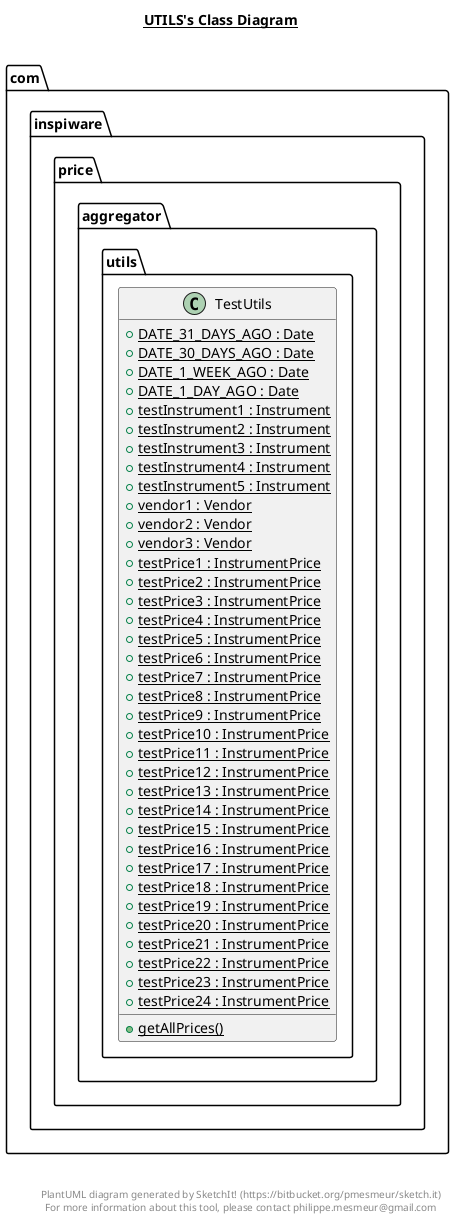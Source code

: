 @startuml

title __UTILS's Class Diagram__\n

  package com.inspiware.price.aggregator {
    package com.inspiware.price.aggregator.utils {
      class TestUtils {
          {static} + DATE_31_DAYS_AGO : Date
          {static} + DATE_30_DAYS_AGO : Date
          {static} + DATE_1_WEEK_AGO : Date
          {static} + DATE_1_DAY_AGO : Date
          {static} + testInstrument1 : Instrument
          {static} + testInstrument2 : Instrument
          {static} + testInstrument3 : Instrument
          {static} + testInstrument4 : Instrument
          {static} + testInstrument5 : Instrument
          {static} + vendor1 : Vendor
          {static} + vendor2 : Vendor
          {static} + vendor3 : Vendor
          {static} + testPrice1 : InstrumentPrice
          {static} + testPrice2 : InstrumentPrice
          {static} + testPrice3 : InstrumentPrice
          {static} + testPrice4 : InstrumentPrice
          {static} + testPrice5 : InstrumentPrice
          {static} + testPrice6 : InstrumentPrice
          {static} + testPrice7 : InstrumentPrice
          {static} + testPrice8 : InstrumentPrice
          {static} + testPrice9 : InstrumentPrice
          {static} + testPrice10 : InstrumentPrice
          {static} + testPrice11 : InstrumentPrice
          {static} + testPrice12 : InstrumentPrice
          {static} + testPrice13 : InstrumentPrice
          {static} + testPrice14 : InstrumentPrice
          {static} + testPrice15 : InstrumentPrice
          {static} + testPrice16 : InstrumentPrice
          {static} + testPrice17 : InstrumentPrice
          {static} + testPrice18 : InstrumentPrice
          {static} + testPrice19 : InstrumentPrice
          {static} + testPrice20 : InstrumentPrice
          {static} + testPrice21 : InstrumentPrice
          {static} + testPrice22 : InstrumentPrice
          {static} + testPrice23 : InstrumentPrice
          {static} + testPrice24 : InstrumentPrice
          {static} + getAllPrices()
      }
    }
  }
  



right footer


PlantUML diagram generated by SketchIt! (https://bitbucket.org/pmesmeur/sketch.it)
For more information about this tool, please contact philippe.mesmeur@gmail.com
endfooter

@enduml
